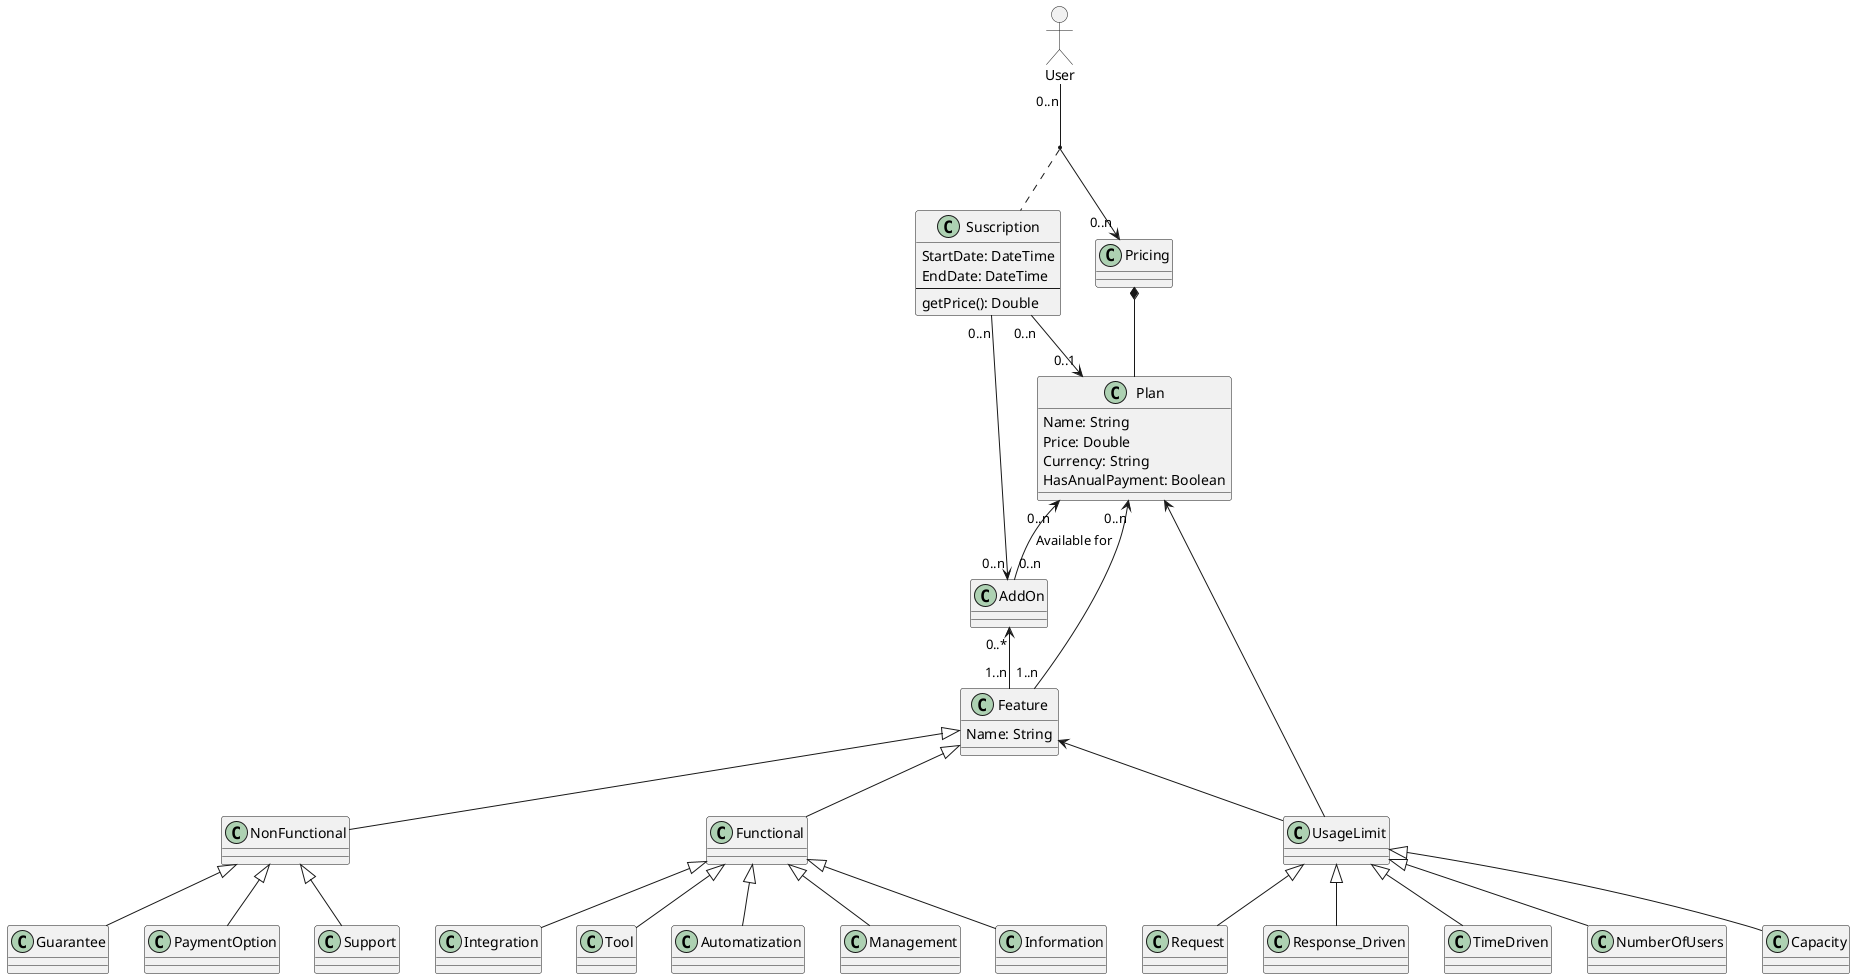 @startuml 24_10_2023

mix_actor User

User "0..n"-->"0..n"Pricing
(User, Pricing) .. Suscription

Pricing *-- Plan 

Suscription "0..n"-->"0..1"Plan
Suscription "0..n"-->"0..n"AddOn

Plan "0..n"<--"1..n" Feature 
AddOn "0..*"<--"1..n" Feature

Plan "0..n"<--"0..n" AddOn : Available for

Feature <|-- Functional
Feature <|-- NonFunctional

Functional <|-- Information
Functional <|-- Integration
Functional <|-- Tool
Functional <|-- Automatization
Functional <|-- Management

NonFunctional <|-- Guarantee
NonFunctional <|-- PaymentOption
NonFunctional <|-- Support

Feature <-- UsageLimit
Plan <-- UsageLimit

UsageLimit <|-- Capacity
UsageLimit <|-- Request
UsageLimit <|-- Response_Driven
UsageLimit <|-- TimeDriven
UsageLimit <|-- NumberOfUsers

class Plan{
Name: String
Price: Double
Currency: String
HasAnualPayment: Boolean
}

class Feature{
Name: String
}

class Suscription{
StartDate: DateTime
EndDate: DateTime
--
getPrice(): Double
}

@enduml